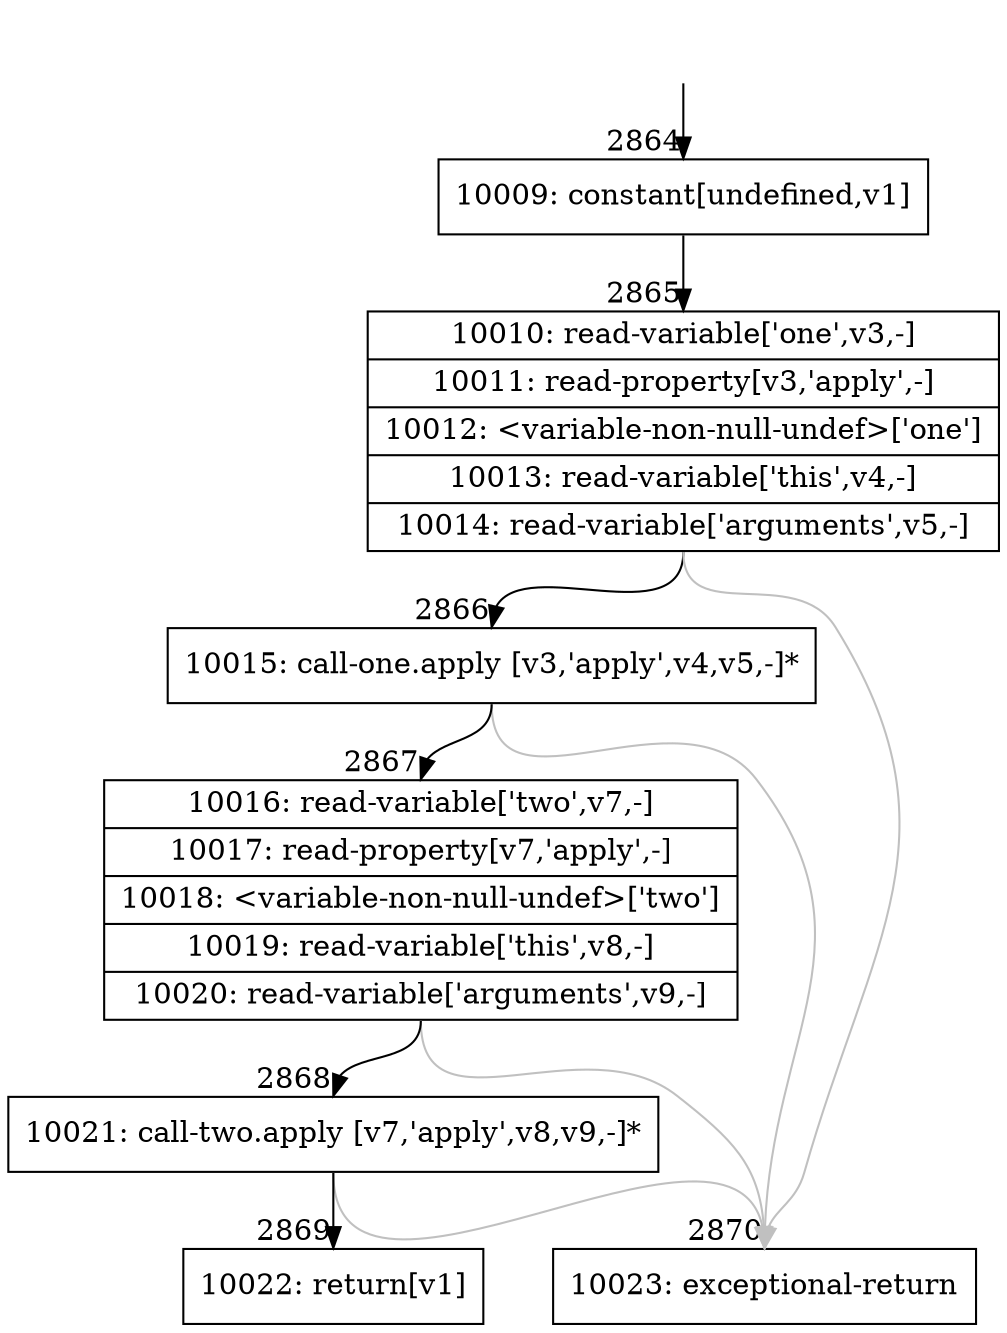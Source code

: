 digraph {
rankdir="TD"
BB_entry208[shape=none,label=""];
BB_entry208 -> BB2864 [tailport=s, headport=n, headlabel="    2864"]
BB2864 [shape=record label="{10009: constant[undefined,v1]}" ] 
BB2864 -> BB2865 [tailport=s, headport=n, headlabel="      2865"]
BB2865 [shape=record label="{10010: read-variable['one',v3,-]|10011: read-property[v3,'apply',-]|10012: \<variable-non-null-undef\>['one']|10013: read-variable['this',v4,-]|10014: read-variable['arguments',v5,-]}" ] 
BB2865 -> BB2866 [tailport=s, headport=n, headlabel="      2866"]
BB2865 -> BB2870 [tailport=s, headport=n, color=gray, headlabel="      2870"]
BB2866 [shape=record label="{10015: call-one.apply [v3,'apply',v4,v5,-]*}" ] 
BB2866 -> BB2867 [tailport=s, headport=n, headlabel="      2867"]
BB2866 -> BB2870 [tailport=s, headport=n, color=gray]
BB2867 [shape=record label="{10016: read-variable['two',v7,-]|10017: read-property[v7,'apply',-]|10018: \<variable-non-null-undef\>['two']|10019: read-variable['this',v8,-]|10020: read-variable['arguments',v9,-]}" ] 
BB2867 -> BB2868 [tailport=s, headport=n, headlabel="      2868"]
BB2867 -> BB2870 [tailport=s, headport=n, color=gray]
BB2868 [shape=record label="{10021: call-two.apply [v7,'apply',v8,v9,-]*}" ] 
BB2868 -> BB2869 [tailport=s, headport=n, headlabel="      2869"]
BB2868 -> BB2870 [tailport=s, headport=n, color=gray]
BB2869 [shape=record label="{10022: return[v1]}" ] 
BB2870 [shape=record label="{10023: exceptional-return}" ] 
//#$~ 5623
}

